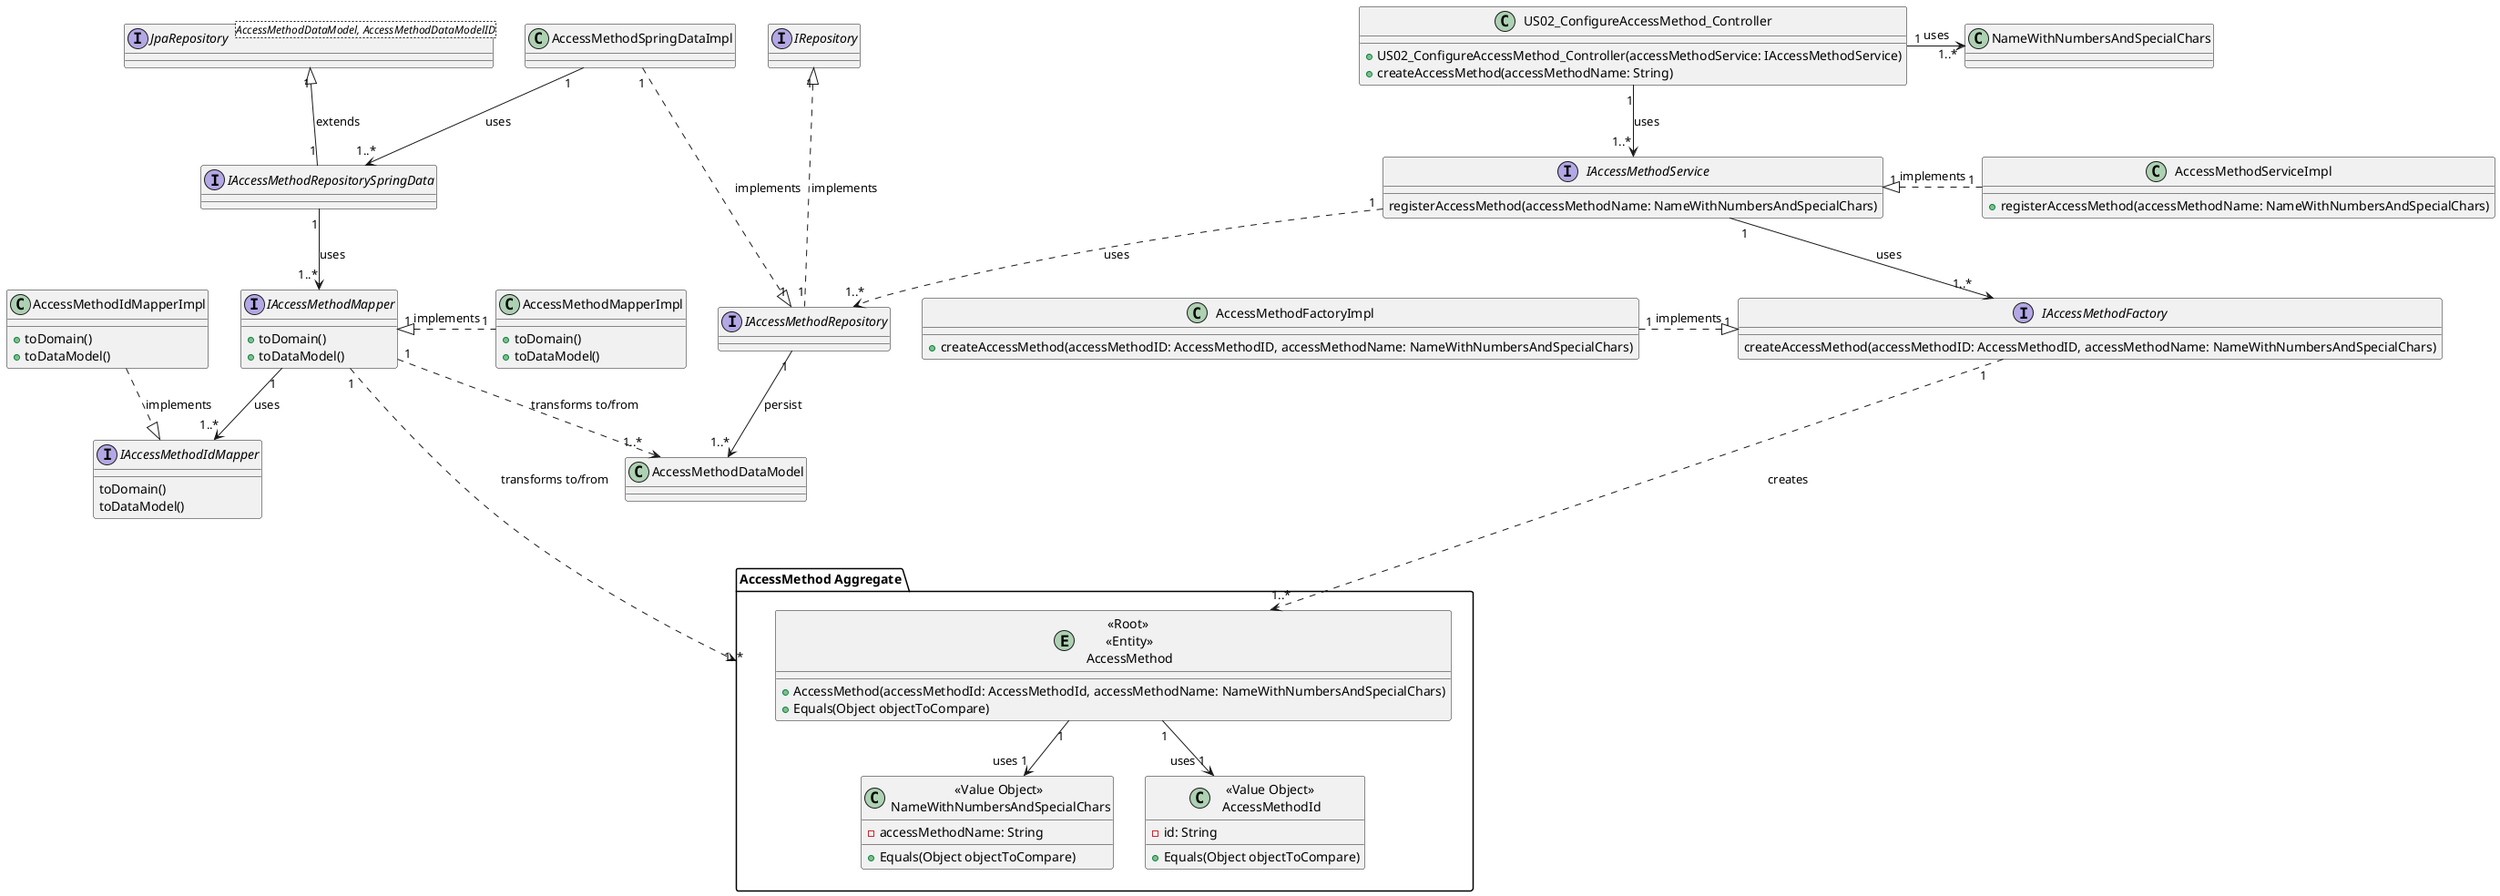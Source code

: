 @startuml



package "AccessMethod Aggregate" {
    entity "<<Root>>\n <<Entity>>\n AccessMethod" as AME{
    + AccessMethod(accessMethodId: AccessMethodId, accessMethodName: NameWithNumbersAndSpecialChars)
    + Equals(Object objectToCompare)
    }
    class "<<Value Object>>\n NameWithNumbersAndSpecialChars" as VOName{
        - accessMethodName: String
        + Equals(Object objectToCompare)
    }

    class "<<Value Object>>\n AccessMethodId" as VOId{
        - id: String
        + Equals(Object objectToCompare)
    }
}

'uses
AME "1" --> "uses 1" VOName
AME "1" --> "uses 1" VOId

interface IRepository {
}

class AccessMethodSpringDataImpl {
}

interface IAccessMethodFactory {
    createAccessMethod(accessMethodID: AccessMethodID, accessMethodName: NameWithNumbersAndSpecialChars)
}

class AccessMethodFactoryImpl {
     +createAccessMethod(accessMethodID: AccessMethodID, accessMethodName: NameWithNumbersAndSpecialChars)
}

interface IAccessMethodService {
  registerAccessMethod(accessMethodName: NameWithNumbersAndSpecialChars)
}

class AccessMethodServiceImpl {
    + registerAccessMethod(accessMethodName: NameWithNumbersAndSpecialChars)
}

interface JpaRepository<AccessMethodDataModel, AccessMethodDataModelID>{
}

class AccessMethodDataModel {
}


interface IAccessMethodRepository {
}

interface IAccessMethodMapper{
    + toDomain()
    + toDataModel()
}

class AccessMethodMapperImpl {
    + toDomain()
    + toDataModel()
}

interface IAccessMethodRepositorySpringData{
}


class US02_ConfigureAccessMethod_Controller {
    +US02_ConfigureAccessMethod_Controller(accessMethodService: IAccessMethodService)
    +createAccessMethod(accessMethodName: String)
}

class NameWithNumbersAndSpecialChars {
}

interface IAccessMethodIdMapper {
    toDomain()
    toDataModel()
}

class AccessMethodIdMapperImpl {
    + toDomain()
    + toDataModel()
}

US02_ConfigureAccessMethod_Controller "1"->"1..*"NameWithNumbersAndSpecialChars: uses
IAccessMethodRepositorySpringData "1"-down->"1..*" IAccessMethodMapper: uses
AccessMethodMapperImpl "1"-left..|>"1" IAccessMethodMapper: implements
AccessMethodSpringDataImpl "1"-down->"1..*" IAccessMethodRepositorySpringData: uses
IAccessMethodRepositorySpringData "1"-up-|>"1" JpaRepository : extends
AccessMethodSpringDataImpl "1"..|>"1" IAccessMethodRepository: implements
IAccessMethodRepository "1"-up..|>"1" IRepository: implements
IAccessMethodFactory "1" ..> "1..*" AME : creates
US02_ConfigureAccessMethod_Controller "1"-down->"1..*" IAccessMethodService: uses
AccessMethodServiceImpl "1".left.|>"1" IAccessMethodService: implements
AccessMethodFactoryImpl "1".right.|>"1" IAccessMethodFactory: implements
IAccessMethodService "1"-down->"1..*" IAccessMethodFactory: uses
IAccessMethodRepository "1"-down->"1..*" AccessMethodDataModel: persist
IAccessMethodMapper "1"-down..>"1..*" "AccessMethod Aggregate": transforms to/from
IAccessMethodMapper "1"..>"1..*" AccessMethodDataModel: transforms to/from
IAccessMethodService "1"..>"1..*" IAccessMethodRepository: uses
IAccessMethodMapper "1"-down->"1..*" IAccessMethodIdMapper: uses
AccessMethodIdMapperImpl ..|> IAccessMethodIdMapper: implements
@enduml